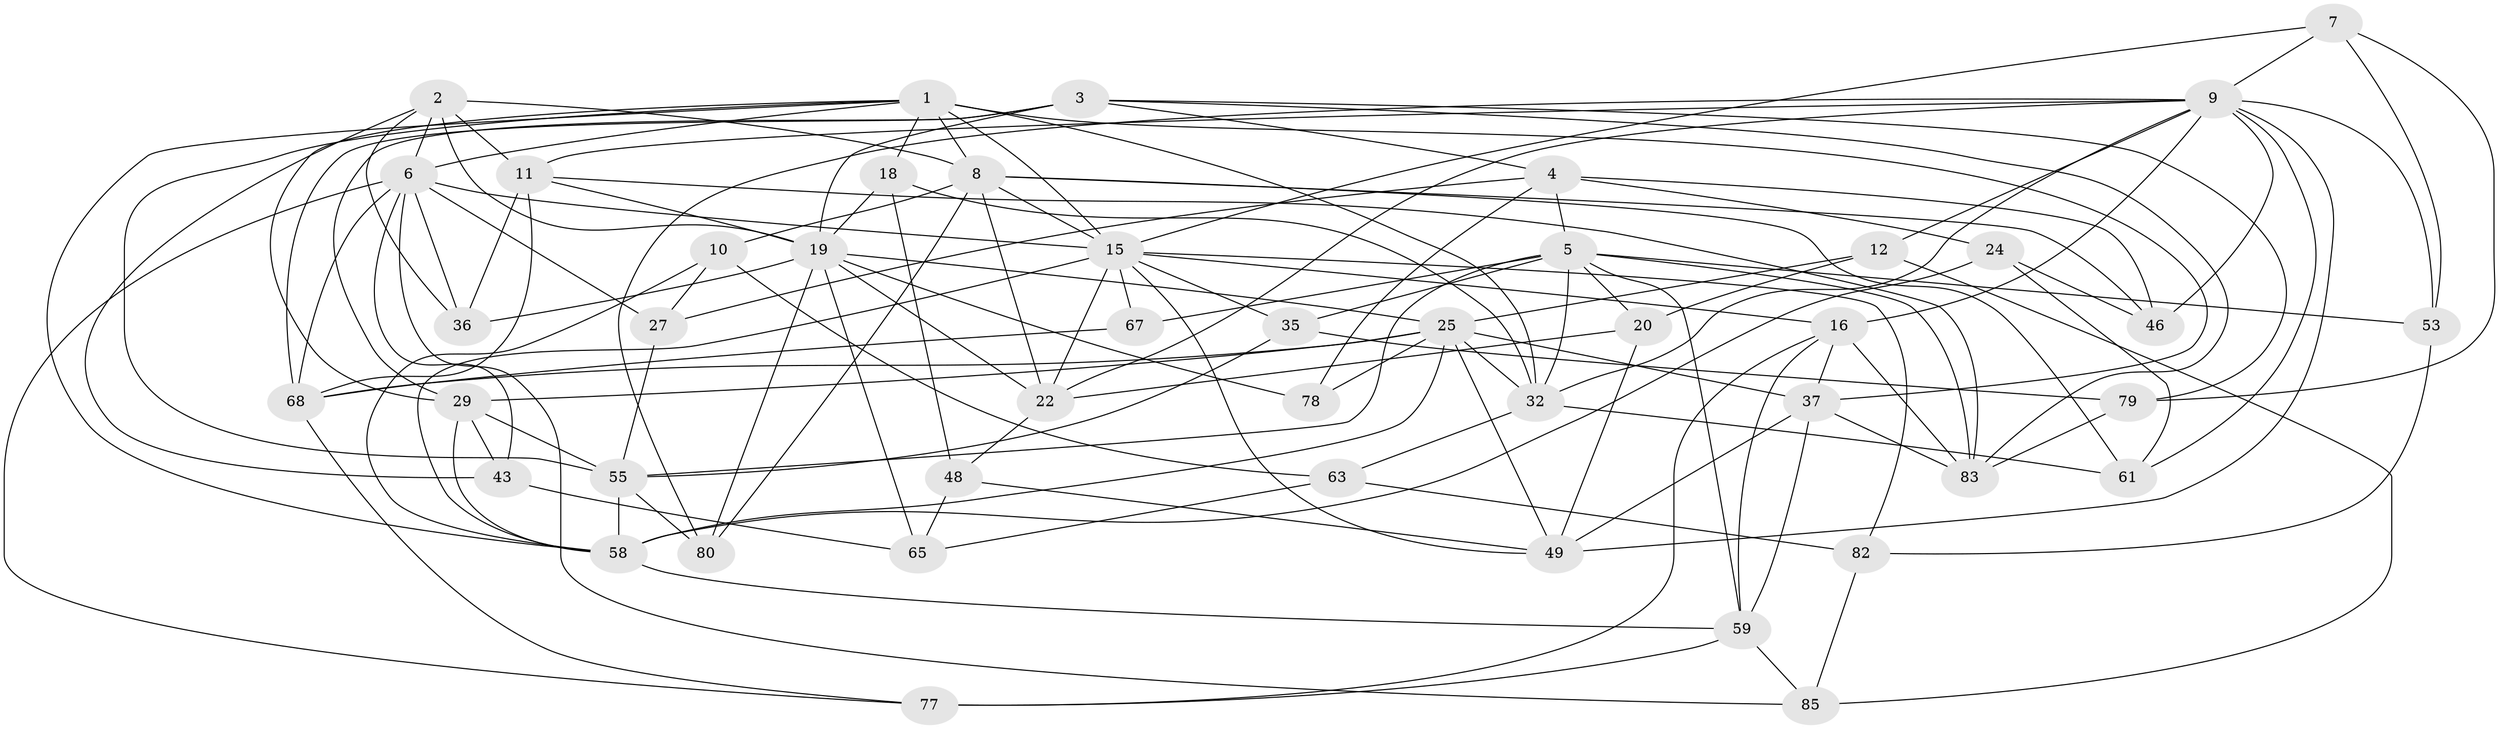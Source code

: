 // original degree distribution, {4: 1.0}
// Generated by graph-tools (version 1.1) at 2025/16/03/09/25 04:16:42]
// undirected, 46 vertices, 130 edges
graph export_dot {
graph [start="1"]
  node [color=gray90,style=filled];
  1 [super="+13+72"];
  2 [super="+31"];
  3 [super="+17"];
  4 [super="+41"];
  5 [super="+38+14"];
  6 [super="+69+21"];
  7;
  8 [super="+57+90"];
  9 [super="+42+54+26"];
  10;
  11 [super="+51"];
  12;
  15 [super="+86+44"];
  16 [super="+30"];
  18;
  19 [super="+28+23+39"];
  20;
  22 [super="+34"];
  24;
  25 [super="+33+81+56"];
  27;
  29 [super="+47"];
  32 [super="+64"];
  35;
  36;
  37 [super="+84"];
  43;
  46;
  48;
  49 [super="+52"];
  53;
  55 [super="+74+62"];
  58 [super="+70"];
  59 [super="+73"];
  61;
  63;
  65;
  67;
  68 [super="+71"];
  77;
  78;
  79;
  80;
  82;
  83 [super="+88"];
  85;
  1 -- 37;
  1 -- 6;
  1 -- 15 [weight=2];
  1 -- 18;
  1 -- 55;
  1 -- 58;
  1 -- 8;
  1 -- 32;
  1 -- 29;
  2 -- 43;
  2 -- 6;
  2 -- 19;
  2 -- 8;
  2 -- 11;
  2 -- 36;
  3 -- 19;
  3 -- 79;
  3 -- 83;
  3 -- 4;
  3 -- 29;
  3 -- 68;
  4 -- 27;
  4 -- 24;
  4 -- 78;
  4 -- 46;
  4 -- 5;
  5 -- 53;
  5 -- 67;
  5 -- 20;
  5 -- 32;
  5 -- 83;
  5 -- 35;
  5 -- 55 [weight=2];
  5 -- 59;
  6 -- 36;
  6 -- 77;
  6 -- 85;
  6 -- 43;
  6 -- 27;
  6 -- 68;
  6 -- 15 [weight=2];
  7 -- 79;
  7 -- 53;
  7 -- 9;
  7 -- 15;
  8 -- 10;
  8 -- 80;
  8 -- 22;
  8 -- 61;
  8 -- 46;
  8 -- 15;
  9 -- 53;
  9 -- 49;
  9 -- 32 [weight=2];
  9 -- 80;
  9 -- 11;
  9 -- 16;
  9 -- 12;
  9 -- 61;
  9 -- 46;
  9 -- 22;
  10 -- 27;
  10 -- 63;
  10 -- 58;
  11 -- 36;
  11 -- 68;
  11 -- 19;
  11 -- 83;
  12 -- 85;
  12 -- 20;
  12 -- 25;
  15 -- 67 [weight=2];
  15 -- 22;
  15 -- 35;
  15 -- 16;
  15 -- 49;
  15 -- 82;
  15 -- 58;
  16 -- 83;
  16 -- 59;
  16 -- 37;
  16 -- 77;
  18 -- 48;
  18 -- 19;
  18 -- 32;
  19 -- 78 [weight=2];
  19 -- 80;
  19 -- 65;
  19 -- 36;
  19 -- 22;
  19 -- 25 [weight=2];
  20 -- 49;
  20 -- 22;
  22 -- 48;
  24 -- 46;
  24 -- 61;
  24 -- 58;
  25 -- 49;
  25 -- 58;
  25 -- 29;
  25 -- 78;
  25 -- 32;
  25 -- 68;
  25 -- 37;
  27 -- 55;
  29 -- 58;
  29 -- 43;
  29 -- 55;
  32 -- 61;
  32 -- 63;
  35 -- 79;
  35 -- 55;
  37 -- 59;
  37 -- 49;
  37 -- 83;
  43 -- 65;
  48 -- 65;
  48 -- 49;
  53 -- 82;
  55 -- 80;
  55 -- 58;
  58 -- 59;
  59 -- 77;
  59 -- 85;
  63 -- 65;
  63 -- 82;
  67 -- 68;
  68 -- 77;
  79 -- 83;
  82 -- 85;
}

